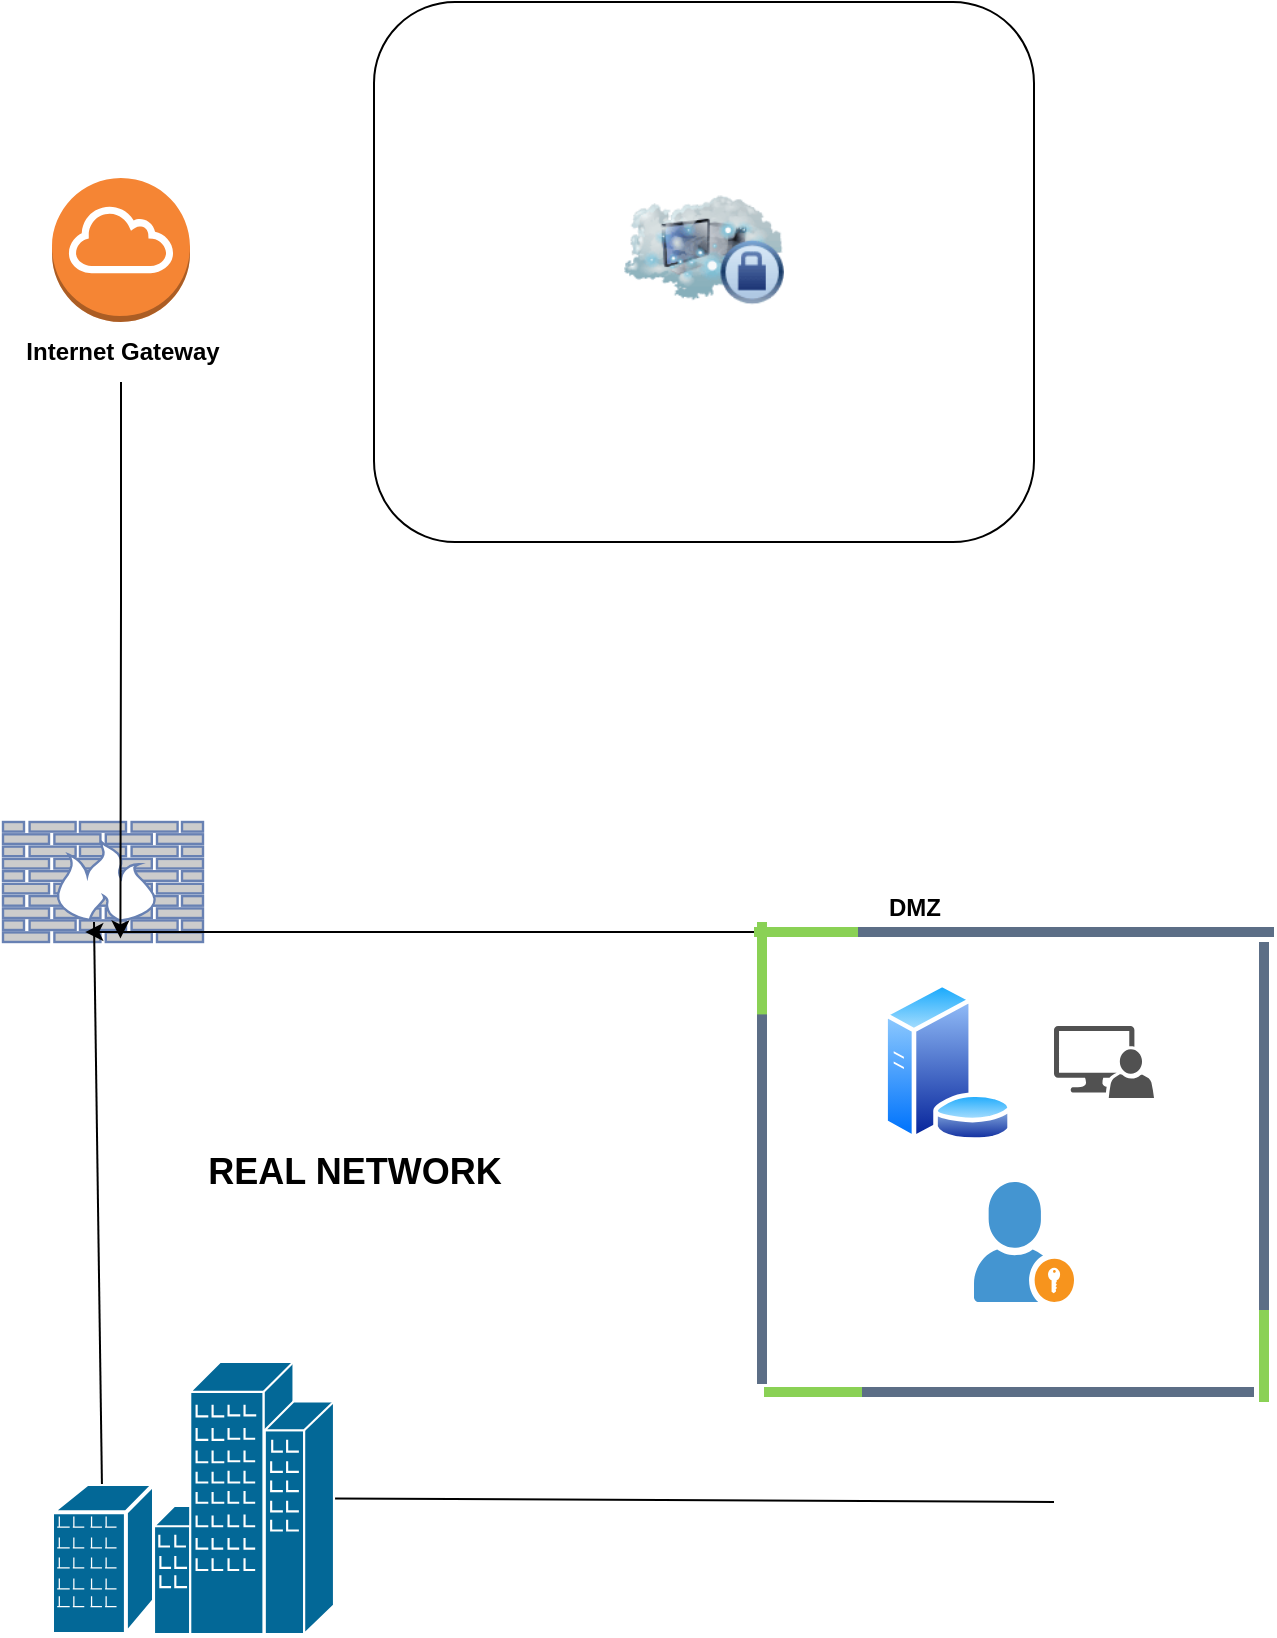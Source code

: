 <mxfile version="23.1.5" type="github">
  <diagram name="Page-1" id="ySLnkxv4tIxl38ntkLWm">
    <mxGraphModel dx="1050" dy="1691" grid="1" gridSize="10" guides="1" tooltips="1" connect="1" arrows="1" fold="1" page="1" pageScale="1" pageWidth="827" pageHeight="1169" math="0" shadow="0">
      <root>
        <mxCell id="0" />
        <mxCell id="1" parent="0" />
        <mxCell id="AurtSrvM-RX5mC69tx55-24" value="" style="rounded=1;whiteSpace=wrap;html=1;" vertex="1" parent="1">
          <mxGeometry x="220" y="-340" width="330" height="270" as="geometry" />
        </mxCell>
        <mxCell id="AurtSrvM-RX5mC69tx55-2" value="" style="shape=mxgraph.cisco.buildings.branch_office;sketch=0;html=1;pointerEvents=1;dashed=0;fillColor=#036897;strokeColor=#ffffff;strokeWidth=2;verticalLabelPosition=bottom;verticalAlign=top;align=center;outlineConnect=0;" vertex="1" parent="1">
          <mxGeometry x="59" y="401" width="51" height="75" as="geometry" />
        </mxCell>
        <mxCell id="AurtSrvM-RX5mC69tx55-4" value="" style="endArrow=none;html=1;rounded=0;" edge="1" parent="1" target="AurtSrvM-RX5mC69tx55-3">
          <mxGeometry width="50" height="50" relative="1" as="geometry">
            <mxPoint x="560" y="410" as="sourcePoint" />
            <mxPoint x="640" y="290" as="targetPoint" />
            <Array as="points" />
          </mxGeometry>
        </mxCell>
        <mxCell id="AurtSrvM-RX5mC69tx55-3" value="" style="shape=mxgraph.cisco.buildings.generic_building;sketch=0;html=1;pointerEvents=1;dashed=0;fillColor=#036897;strokeColor=#ffffff;strokeWidth=2;verticalLabelPosition=bottom;verticalAlign=top;align=center;outlineConnect=0;" vertex="1" parent="1">
          <mxGeometry x="110" y="340" width="90" height="136" as="geometry" />
        </mxCell>
        <mxCell id="AurtSrvM-RX5mC69tx55-5" value="" style="fontColor=#0066CC;verticalAlign=top;verticalLabelPosition=bottom;labelPosition=center;align=center;html=1;outlineConnect=0;fillColor=#CCCCCC;strokeColor=#6881B3;gradientColor=none;gradientDirection=north;strokeWidth=2;shape=mxgraph.networks.firewall;" vertex="1" parent="1">
          <mxGeometry x="34.5" y="70" width="100" height="60" as="geometry" />
        </mxCell>
        <mxCell id="AurtSrvM-RX5mC69tx55-7" value="" style="verticalLabelPosition=bottom;verticalAlign=top;html=1;shadow=0;dashed=0;strokeWidth=1;shape=mxgraph.ios.iCloudProgressBar;barPos=20;" vertex="1" parent="1">
          <mxGeometry x="410" y="120" width="260" height="10" as="geometry" />
        </mxCell>
        <mxCell id="AurtSrvM-RX5mC69tx55-6" value="" style="image;html=1;image=img/lib/clip_art/networking/Cloud_Computer_Private_128x128.png;movable=1;resizable=1;rotatable=1;deletable=1;editable=1;locked=0;connectable=1;" vertex="1" parent="1">
          <mxGeometry x="345" y="-256" width="80" height="80" as="geometry" />
        </mxCell>
        <mxCell id="AurtSrvM-RX5mC69tx55-9" value="" style="endArrow=none;html=1;rounded=0;" edge="1" parent="1" source="AurtSrvM-RX5mC69tx55-2">
          <mxGeometry width="50" height="50" relative="1" as="geometry">
            <mxPoint x="60" y="190" as="sourcePoint" />
            <mxPoint x="80" y="120" as="targetPoint" />
          </mxGeometry>
        </mxCell>
        <mxCell id="AurtSrvM-RX5mC69tx55-10" value="" style="outlineConnect=0;dashed=0;verticalLabelPosition=bottom;verticalAlign=top;align=center;html=1;shape=mxgraph.aws3.internet_gateway;fillColor=#F58534;gradientColor=none;" vertex="1" parent="1">
          <mxGeometry x="59" y="-252" width="69" height="72" as="geometry" />
        </mxCell>
        <mxCell id="AurtSrvM-RX5mC69tx55-11" value="&lt;b&gt;Internet Gateway&lt;br&gt;&lt;/b&gt;" style="text;html=1;align=center;verticalAlign=middle;resizable=0;points=[];autosize=1;strokeColor=none;fillColor=none;" vertex="1" parent="1">
          <mxGeometry x="33.5" y="-180" width="120" height="30" as="geometry" />
        </mxCell>
        <mxCell id="AurtSrvM-RX5mC69tx55-12" style="edgeStyle=orthogonalEdgeStyle;rounded=0;orthogonalLoop=1;jettySize=auto;html=1;entryX=0.411;entryY=0.917;entryDx=0;entryDy=0;entryPerimeter=0;" edge="1" parent="1" source="AurtSrvM-RX5mC69tx55-7" target="AurtSrvM-RX5mC69tx55-5">
          <mxGeometry relative="1" as="geometry" />
        </mxCell>
        <mxCell id="AurtSrvM-RX5mC69tx55-13" value="" style="verticalLabelPosition=bottom;verticalAlign=top;html=1;shadow=0;dashed=0;strokeWidth=1;shape=mxgraph.ios.iCloudProgressBar;barPos=20;rotation=90;" vertex="1" parent="1">
          <mxGeometry x="298.5" y="230.5" width="231" height="10" as="geometry" />
        </mxCell>
        <mxCell id="AurtSrvM-RX5mC69tx55-14" value="" style="verticalLabelPosition=bottom;verticalAlign=top;html=1;shadow=0;dashed=0;strokeWidth=1;shape=mxgraph.ios.iCloudProgressBar;barPos=20;" vertex="1" parent="1">
          <mxGeometry x="415" y="350" width="245" height="10" as="geometry" />
        </mxCell>
        <mxCell id="AurtSrvM-RX5mC69tx55-15" value="" style="verticalLabelPosition=bottom;verticalAlign=top;html=1;shadow=0;dashed=0;strokeWidth=1;shape=mxgraph.ios.iCloudProgressBar;barPos=20;rotation=-90;" vertex="1" parent="1">
          <mxGeometry x="550" y="240" width="230" height="10" as="geometry" />
        </mxCell>
        <mxCell id="AurtSrvM-RX5mC69tx55-16" value="&lt;b&gt;DMZ&lt;/b&gt;" style="text;html=1;align=center;verticalAlign=middle;resizable=0;points=[];autosize=1;strokeColor=none;fillColor=none;" vertex="1" parent="1">
          <mxGeometry x="465" y="98" width="50" height="30" as="geometry" />
        </mxCell>
        <mxCell id="AurtSrvM-RX5mC69tx55-17" value="" style="image;aspect=fixed;perimeter=ellipsePerimeter;html=1;align=center;shadow=0;dashed=0;spacingTop=3;image=img/lib/active_directory/database_server.svg;" vertex="1" parent="1">
          <mxGeometry x="474" y="150" width="65.6" height="80" as="geometry" />
        </mxCell>
        <mxCell id="AurtSrvM-RX5mC69tx55-18" value="" style="sketch=0;pointerEvents=1;shadow=0;dashed=0;html=1;strokeColor=none;labelPosition=center;verticalLabelPosition=bottom;verticalAlign=top;align=center;fillColor=#515151;shape=mxgraph.mscae.system_center.admin_console" vertex="1" parent="1">
          <mxGeometry x="560" y="172" width="50" height="36" as="geometry" />
        </mxCell>
        <mxCell id="AurtSrvM-RX5mC69tx55-19" value="" style="shadow=0;dashed=0;html=1;strokeColor=none;fillColor=#4495D1;labelPosition=center;verticalLabelPosition=bottom;verticalAlign=top;align=center;outlineConnect=0;shape=mxgraph.veeam.portal_admin;" vertex="1" parent="1">
          <mxGeometry x="520" y="250" width="50" height="60" as="geometry" />
        </mxCell>
        <mxCell id="AurtSrvM-RX5mC69tx55-20" value="&lt;b&gt;&lt;font style=&quot;font-size: 18px;&quot;&gt;REAL NETWORK&lt;/font&gt;&lt;/b&gt;" style="text;html=1;align=center;verticalAlign=middle;resizable=0;points=[];autosize=1;strokeColor=none;fillColor=none;" vertex="1" parent="1">
          <mxGeometry x="125" y="225" width="170" height="40" as="geometry" />
        </mxCell>
        <mxCell id="AurtSrvM-RX5mC69tx55-22" style="edgeStyle=orthogonalEdgeStyle;rounded=0;orthogonalLoop=1;jettySize=auto;html=1;entryX=0.587;entryY=0.97;entryDx=0;entryDy=0;entryPerimeter=0;" edge="1" parent="1" source="AurtSrvM-RX5mC69tx55-11" target="AurtSrvM-RX5mC69tx55-5">
          <mxGeometry relative="1" as="geometry" />
        </mxCell>
      </root>
    </mxGraphModel>
  </diagram>
</mxfile>
